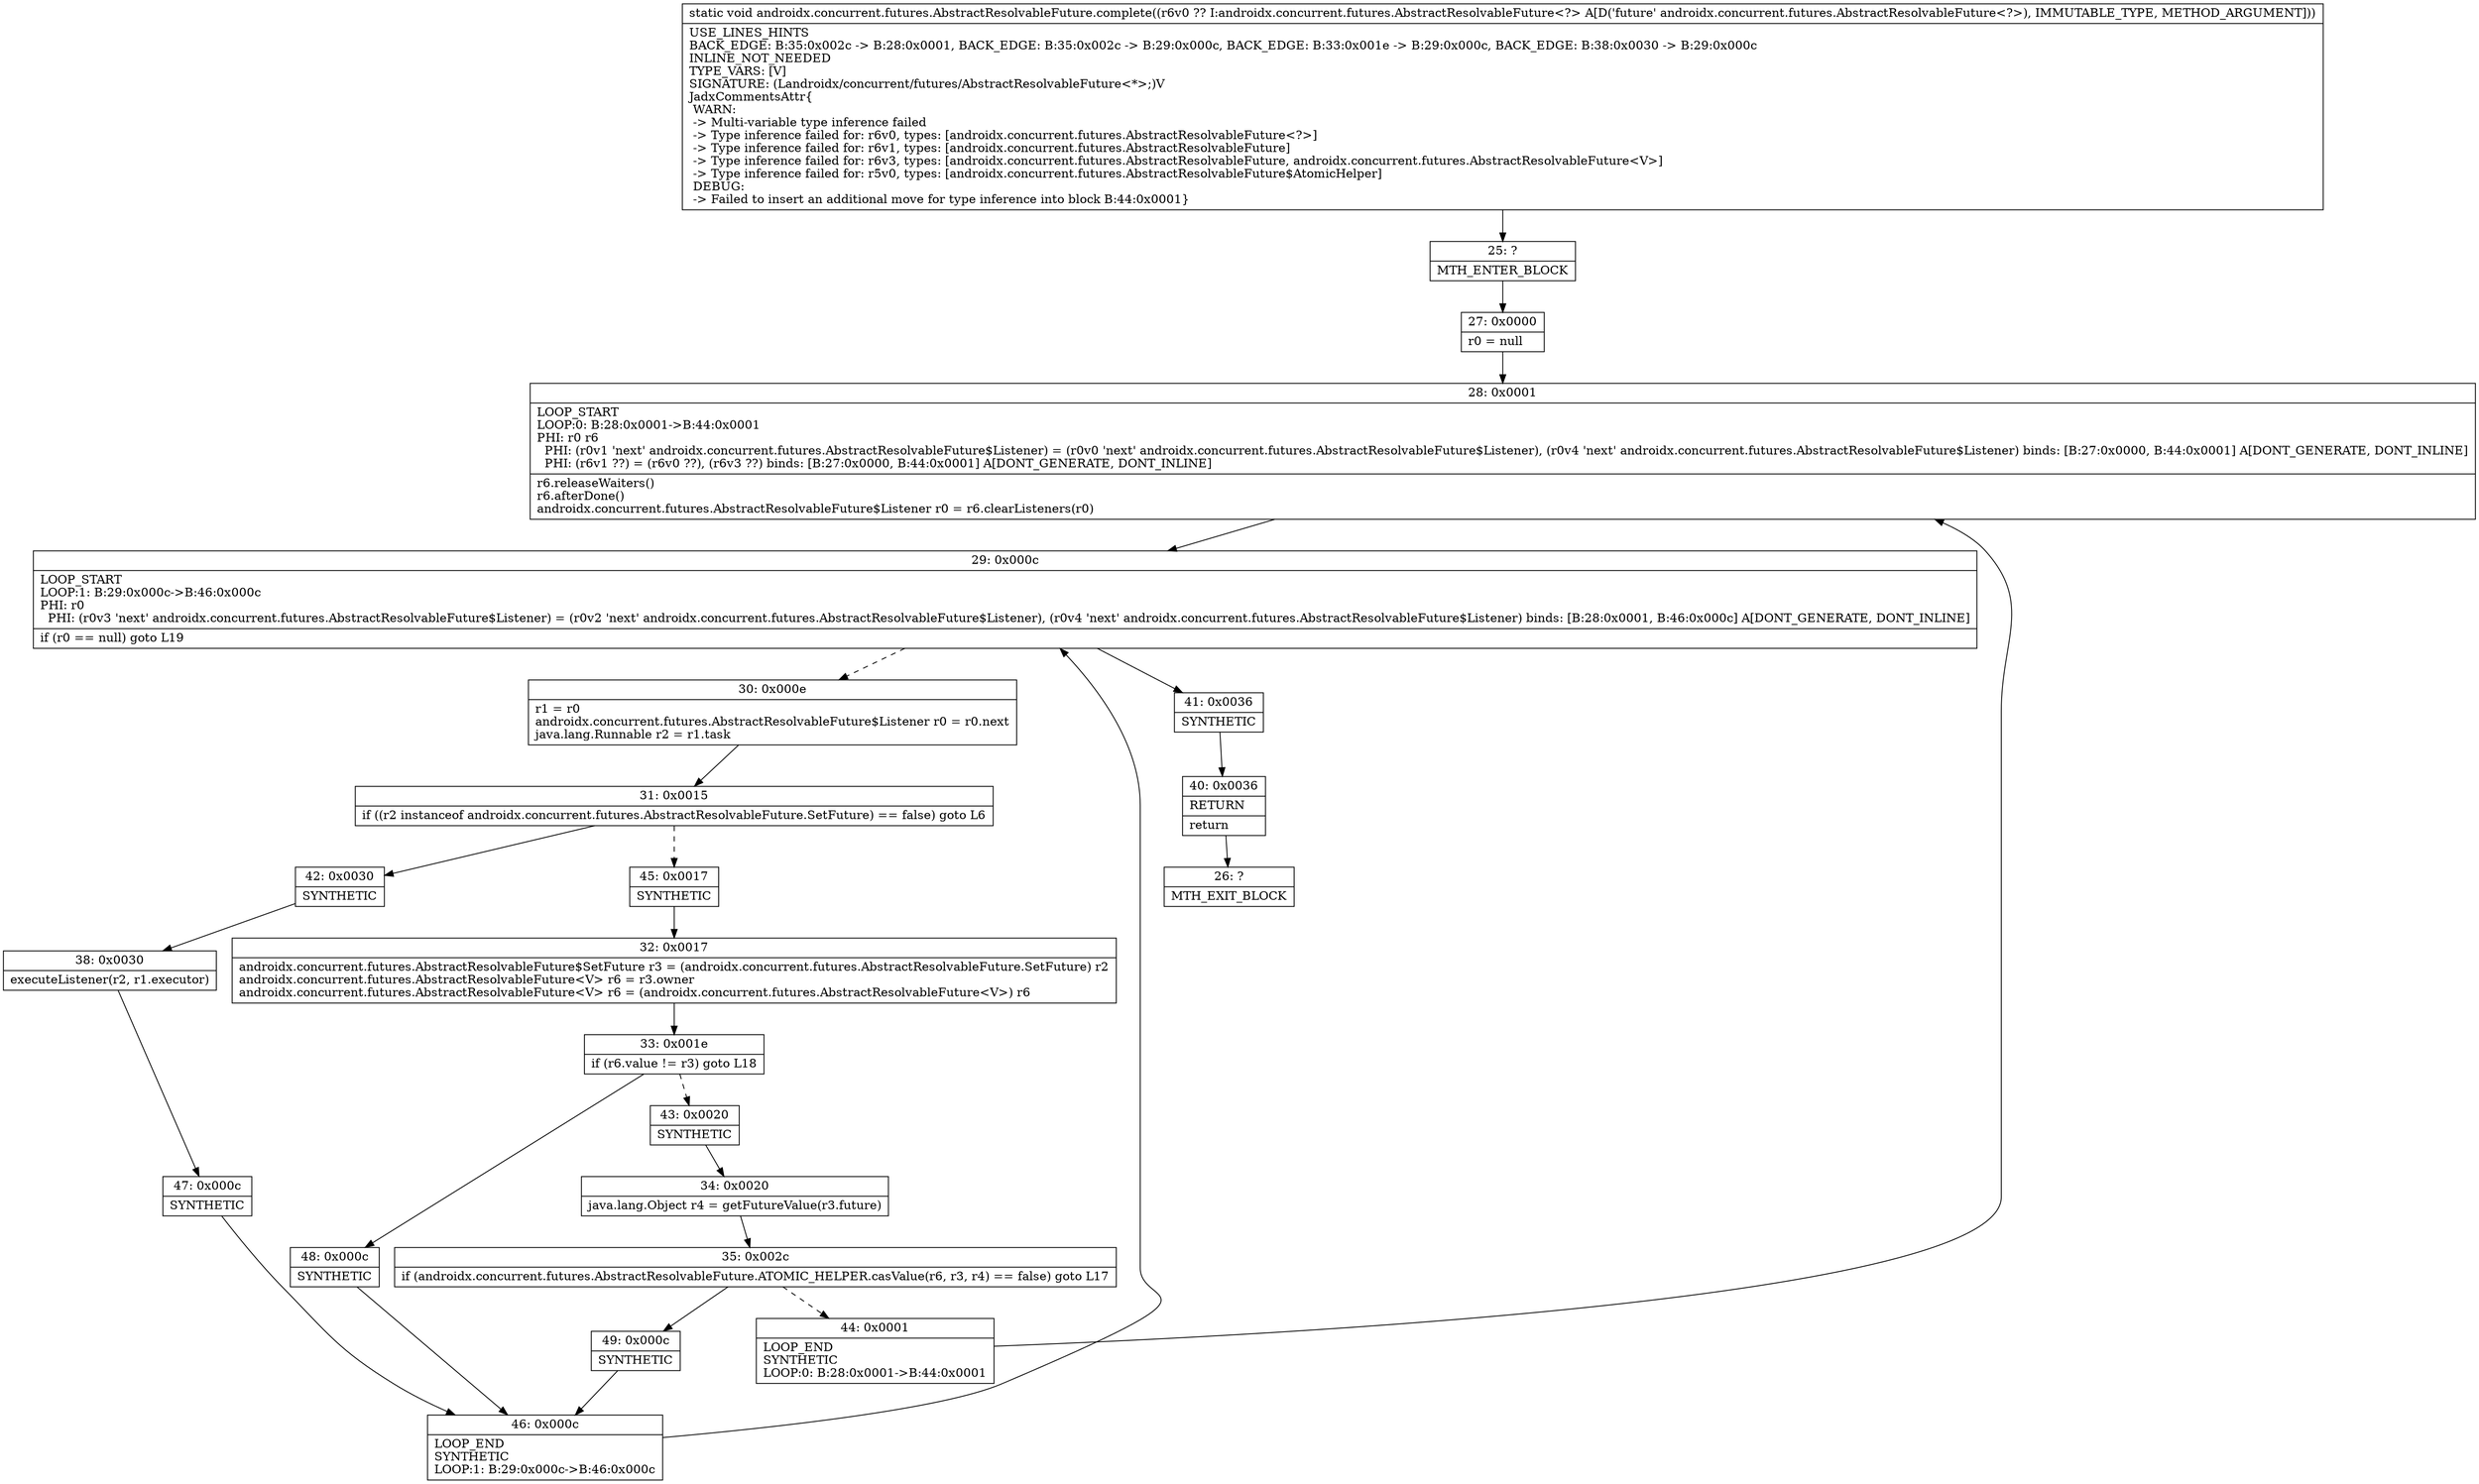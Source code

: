 digraph "CFG forandroidx.concurrent.futures.AbstractResolvableFuture.complete(Landroidx\/concurrent\/futures\/AbstractResolvableFuture;)V" {
Node_25 [shape=record,label="{25\:\ ?|MTH_ENTER_BLOCK\l}"];
Node_27 [shape=record,label="{27\:\ 0x0000|r0 = null\l}"];
Node_28 [shape=record,label="{28\:\ 0x0001|LOOP_START\lLOOP:0: B:28:0x0001\-\>B:44:0x0001\lPHI: r0 r6 \l  PHI: (r0v1 'next' androidx.concurrent.futures.AbstractResolvableFuture$Listener) = (r0v0 'next' androidx.concurrent.futures.AbstractResolvableFuture$Listener), (r0v4 'next' androidx.concurrent.futures.AbstractResolvableFuture$Listener) binds: [B:27:0x0000, B:44:0x0001] A[DONT_GENERATE, DONT_INLINE]\l  PHI: (r6v1 ??) = (r6v0 ??), (r6v3 ??) binds: [B:27:0x0000, B:44:0x0001] A[DONT_GENERATE, DONT_INLINE]\l|r6.releaseWaiters()\lr6.afterDone()\landroidx.concurrent.futures.AbstractResolvableFuture$Listener r0 = r6.clearListeners(r0)\l}"];
Node_29 [shape=record,label="{29\:\ 0x000c|LOOP_START\lLOOP:1: B:29:0x000c\-\>B:46:0x000c\lPHI: r0 \l  PHI: (r0v3 'next' androidx.concurrent.futures.AbstractResolvableFuture$Listener) = (r0v2 'next' androidx.concurrent.futures.AbstractResolvableFuture$Listener), (r0v4 'next' androidx.concurrent.futures.AbstractResolvableFuture$Listener) binds: [B:28:0x0001, B:46:0x000c] A[DONT_GENERATE, DONT_INLINE]\l|if (r0 == null) goto L19\l}"];
Node_30 [shape=record,label="{30\:\ 0x000e|r1 = r0\landroidx.concurrent.futures.AbstractResolvableFuture$Listener r0 = r0.next\ljava.lang.Runnable r2 = r1.task\l}"];
Node_31 [shape=record,label="{31\:\ 0x0015|if ((r2 instanceof androidx.concurrent.futures.AbstractResolvableFuture.SetFuture) == false) goto L6\l}"];
Node_42 [shape=record,label="{42\:\ 0x0030|SYNTHETIC\l}"];
Node_38 [shape=record,label="{38\:\ 0x0030|executeListener(r2, r1.executor)\l}"];
Node_47 [shape=record,label="{47\:\ 0x000c|SYNTHETIC\l}"];
Node_46 [shape=record,label="{46\:\ 0x000c|LOOP_END\lSYNTHETIC\lLOOP:1: B:29:0x000c\-\>B:46:0x000c\l}"];
Node_45 [shape=record,label="{45\:\ 0x0017|SYNTHETIC\l}"];
Node_32 [shape=record,label="{32\:\ 0x0017|androidx.concurrent.futures.AbstractResolvableFuture$SetFuture r3 = (androidx.concurrent.futures.AbstractResolvableFuture.SetFuture) r2\landroidx.concurrent.futures.AbstractResolvableFuture\<V\> r6 = r3.owner\landroidx.concurrent.futures.AbstractResolvableFuture\<V\> r6 = (androidx.concurrent.futures.AbstractResolvableFuture\<V\>) r6\l}"];
Node_33 [shape=record,label="{33\:\ 0x001e|if (r6.value != r3) goto L18\l}"];
Node_43 [shape=record,label="{43\:\ 0x0020|SYNTHETIC\l}"];
Node_34 [shape=record,label="{34\:\ 0x0020|java.lang.Object r4 = getFutureValue(r3.future)\l}"];
Node_35 [shape=record,label="{35\:\ 0x002c|if (androidx.concurrent.futures.AbstractResolvableFuture.ATOMIC_HELPER.casValue(r6, r3, r4) == false) goto L17\l}"];
Node_44 [shape=record,label="{44\:\ 0x0001|LOOP_END\lSYNTHETIC\lLOOP:0: B:28:0x0001\-\>B:44:0x0001\l}"];
Node_49 [shape=record,label="{49\:\ 0x000c|SYNTHETIC\l}"];
Node_48 [shape=record,label="{48\:\ 0x000c|SYNTHETIC\l}"];
Node_41 [shape=record,label="{41\:\ 0x0036|SYNTHETIC\l}"];
Node_40 [shape=record,label="{40\:\ 0x0036|RETURN\l|return\l}"];
Node_26 [shape=record,label="{26\:\ ?|MTH_EXIT_BLOCK\l}"];
MethodNode[shape=record,label="{static void androidx.concurrent.futures.AbstractResolvableFuture.complete((r6v0 ?? I:androidx.concurrent.futures.AbstractResolvableFuture\<?\> A[D('future' androidx.concurrent.futures.AbstractResolvableFuture\<?\>), IMMUTABLE_TYPE, METHOD_ARGUMENT]))  | USE_LINES_HINTS\lBACK_EDGE: B:35:0x002c \-\> B:28:0x0001, BACK_EDGE: B:35:0x002c \-\> B:29:0x000c, BACK_EDGE: B:33:0x001e \-\> B:29:0x000c, BACK_EDGE: B:38:0x0030 \-\> B:29:0x000c\lINLINE_NOT_NEEDED\lTYPE_VARS: [V]\lSIGNATURE: (Landroidx\/concurrent\/futures\/AbstractResolvableFuture\<*\>;)V\lJadxCommentsAttr\{\l WARN: \l \-\> Multi\-variable type inference failed\l \-\> Type inference failed for: r6v0, types: [androidx.concurrent.futures.AbstractResolvableFuture\<?\>]\l \-\> Type inference failed for: r6v1, types: [androidx.concurrent.futures.AbstractResolvableFuture]\l \-\> Type inference failed for: r6v3, types: [androidx.concurrent.futures.AbstractResolvableFuture, androidx.concurrent.futures.AbstractResolvableFuture\<V\>]\l \-\> Type inference failed for: r5v0, types: [androidx.concurrent.futures.AbstractResolvableFuture$AtomicHelper]\l DEBUG: \l \-\> Failed to insert an additional move for type inference into block B:44:0x0001\}\l}"];
MethodNode -> Node_25;Node_25 -> Node_27;
Node_27 -> Node_28;
Node_28 -> Node_29;
Node_29 -> Node_30[style=dashed];
Node_29 -> Node_41;
Node_30 -> Node_31;
Node_31 -> Node_42;
Node_31 -> Node_45[style=dashed];
Node_42 -> Node_38;
Node_38 -> Node_47;
Node_47 -> Node_46;
Node_46 -> Node_29;
Node_45 -> Node_32;
Node_32 -> Node_33;
Node_33 -> Node_43[style=dashed];
Node_33 -> Node_48;
Node_43 -> Node_34;
Node_34 -> Node_35;
Node_35 -> Node_44[style=dashed];
Node_35 -> Node_49;
Node_44 -> Node_28;
Node_49 -> Node_46;
Node_48 -> Node_46;
Node_41 -> Node_40;
Node_40 -> Node_26;
}


